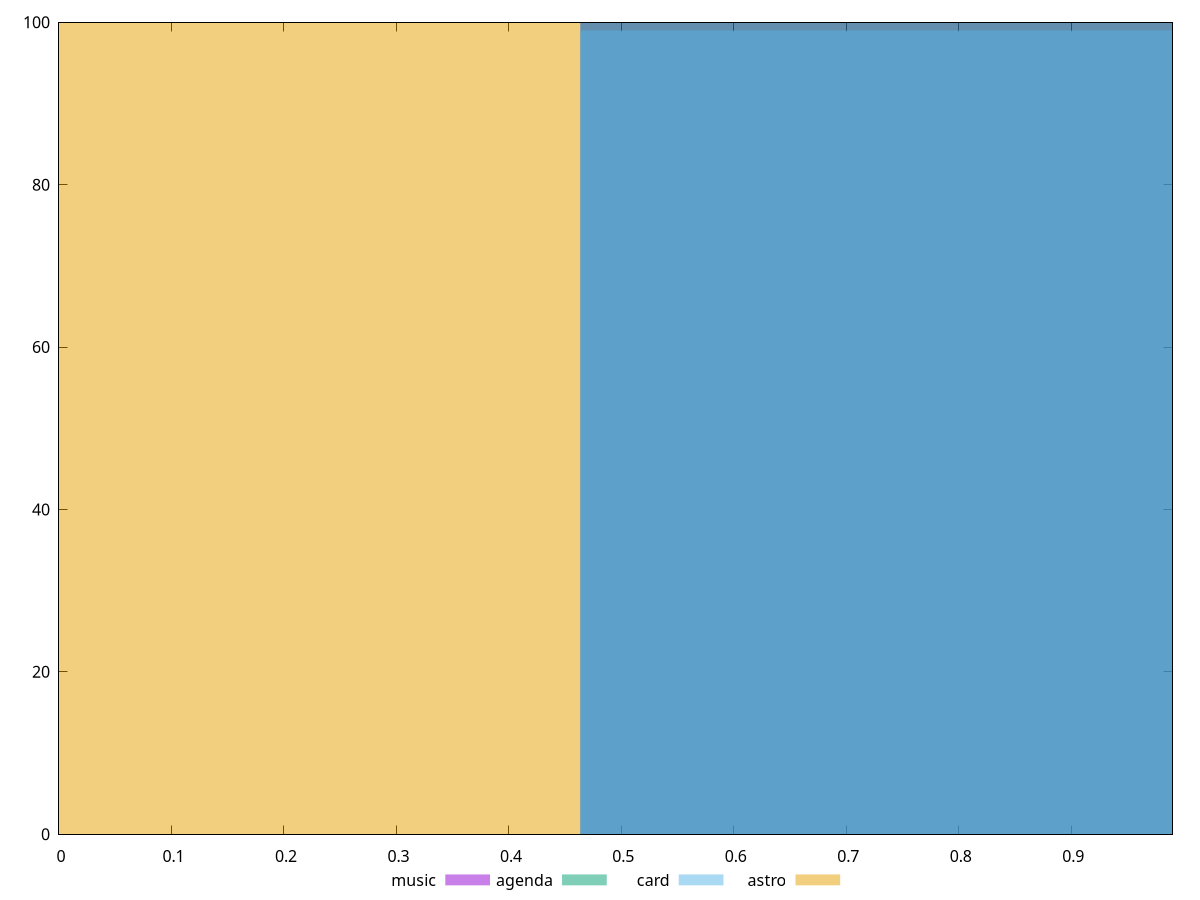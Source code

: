 reset

$music <<EOF
0.9268240044817487 100
EOF

$agenda <<EOF
0.9268240044817487 100
EOF

$card <<EOF
0.9268240044817487 99
EOF

$astro <<EOF
0 100
EOF

set key outside below
set boxwidth 0.9268240044817487
set xrange [0:0.99]
set yrange [0:100]
set trange [0:100]
set style fill transparent solid 0.5 noborder
set terminal svg size 640, 520 enhanced background rgb 'white'
set output "reports/report_00030_2021-02-24T20-42-31.540Z/largest-contentful-paint/comparison/histogram/all_score.svg"

plot $music title "music" with boxes, \
     $agenda title "agenda" with boxes, \
     $card title "card" with boxes, \
     $astro title "astro" with boxes

reset
